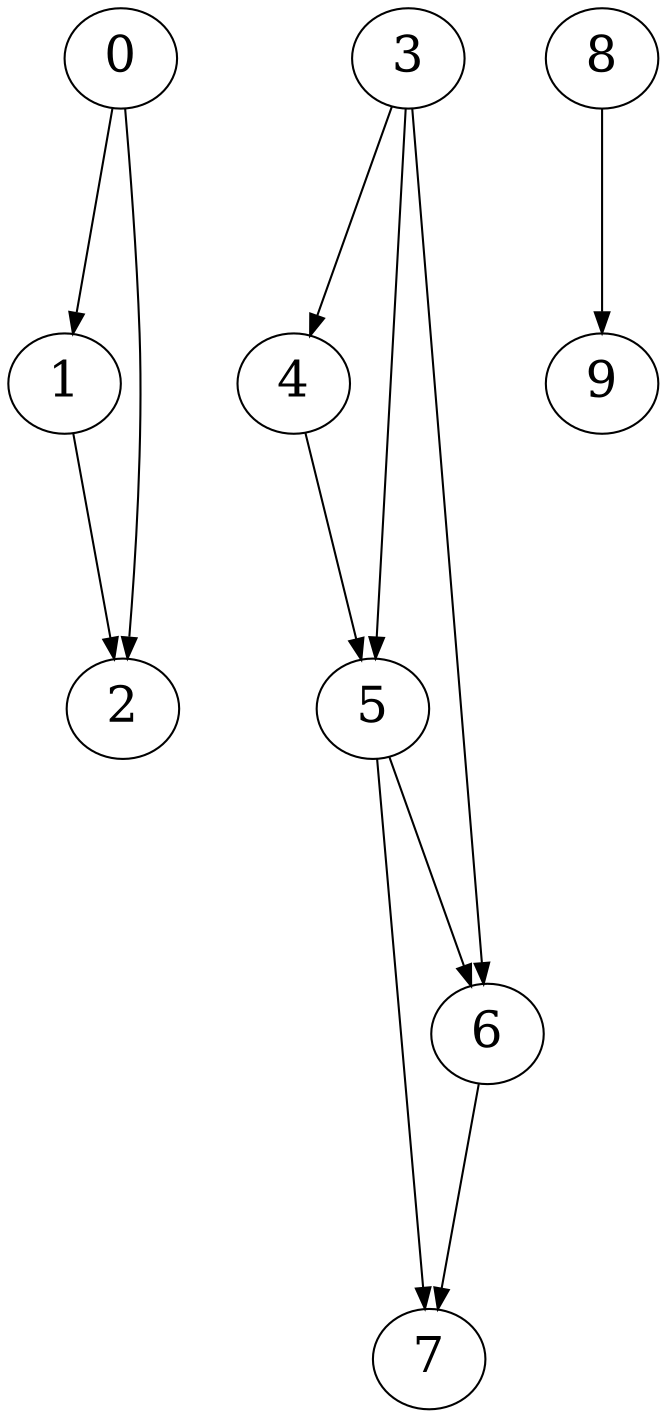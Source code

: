 digraph G {
    graph [fontsize=24]
    edge [fontsize=24]
    node [fontsize=24]
    ranksep = 1.5
    nodesep = .25
    0 -> { 1 2 };
    1 -> { 2 };
    2 -> { };
    3 -> { 4 5 6 };
    4 -> { 5 };
    5 -> { 6 7 };
    6 -> { 7 };
    7 -> { };
    8 -> { 9 };
    9 -> { };
}
